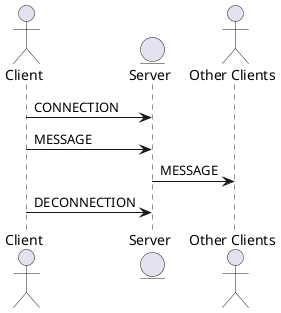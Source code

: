 @startuml
actor Client
entity Server
actor "Other Clients" as Clients
Client -> Server : CONNECTION
Client -> Server : MESSAGE
Server -> Clients : MESSAGE
Client -> Server : DECONNECTION
@enduml
